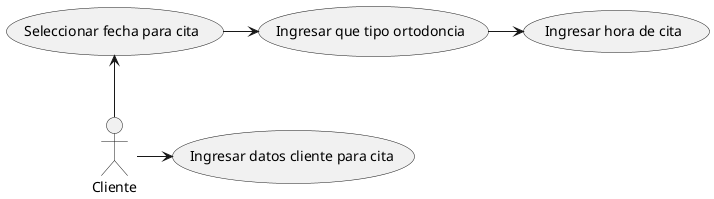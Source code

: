@startuml

actor Cliente as cliente
usecase (Seleccionar fecha para cita) as seleccionarFechas
cliente -up-> seleccionarFechas

usecase (Ingresar datos cliente para cita) as ingresarDatoCita
usecase (Ingresar que tipo ortodoncia) as ingresarTipoOrtodoncia

usecase (Ingresar hora de cita) as ingresarHoraCita
cliente -> ingresarDatoCita

seleccionarFechas -right-> ingresarTipoOrtodoncia
ingresarTipoOrtodoncia -> ingresarHoraCita








@enduml